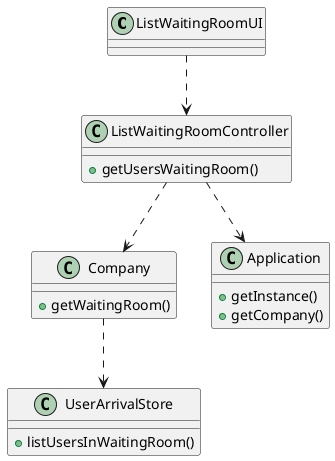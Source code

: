 @startuml
'https://plantuml.com/class-diagram
class ListWaitingRoomUI
class ListWaitingRoomController{
+getUsersWaitingRoom()
}
class Company{
+getWaitingRoom()
}
class UserArrivalStore{
+listUsersInWaitingRoom()
}
class Application{
+getInstance()
+getCompany()
}


ListWaitingRoomUI ..> ListWaitingRoomController
ListWaitingRoomController ..> Company
ListWaitingRoomController ..> Application
Company ..> UserArrivalStore



@enduml